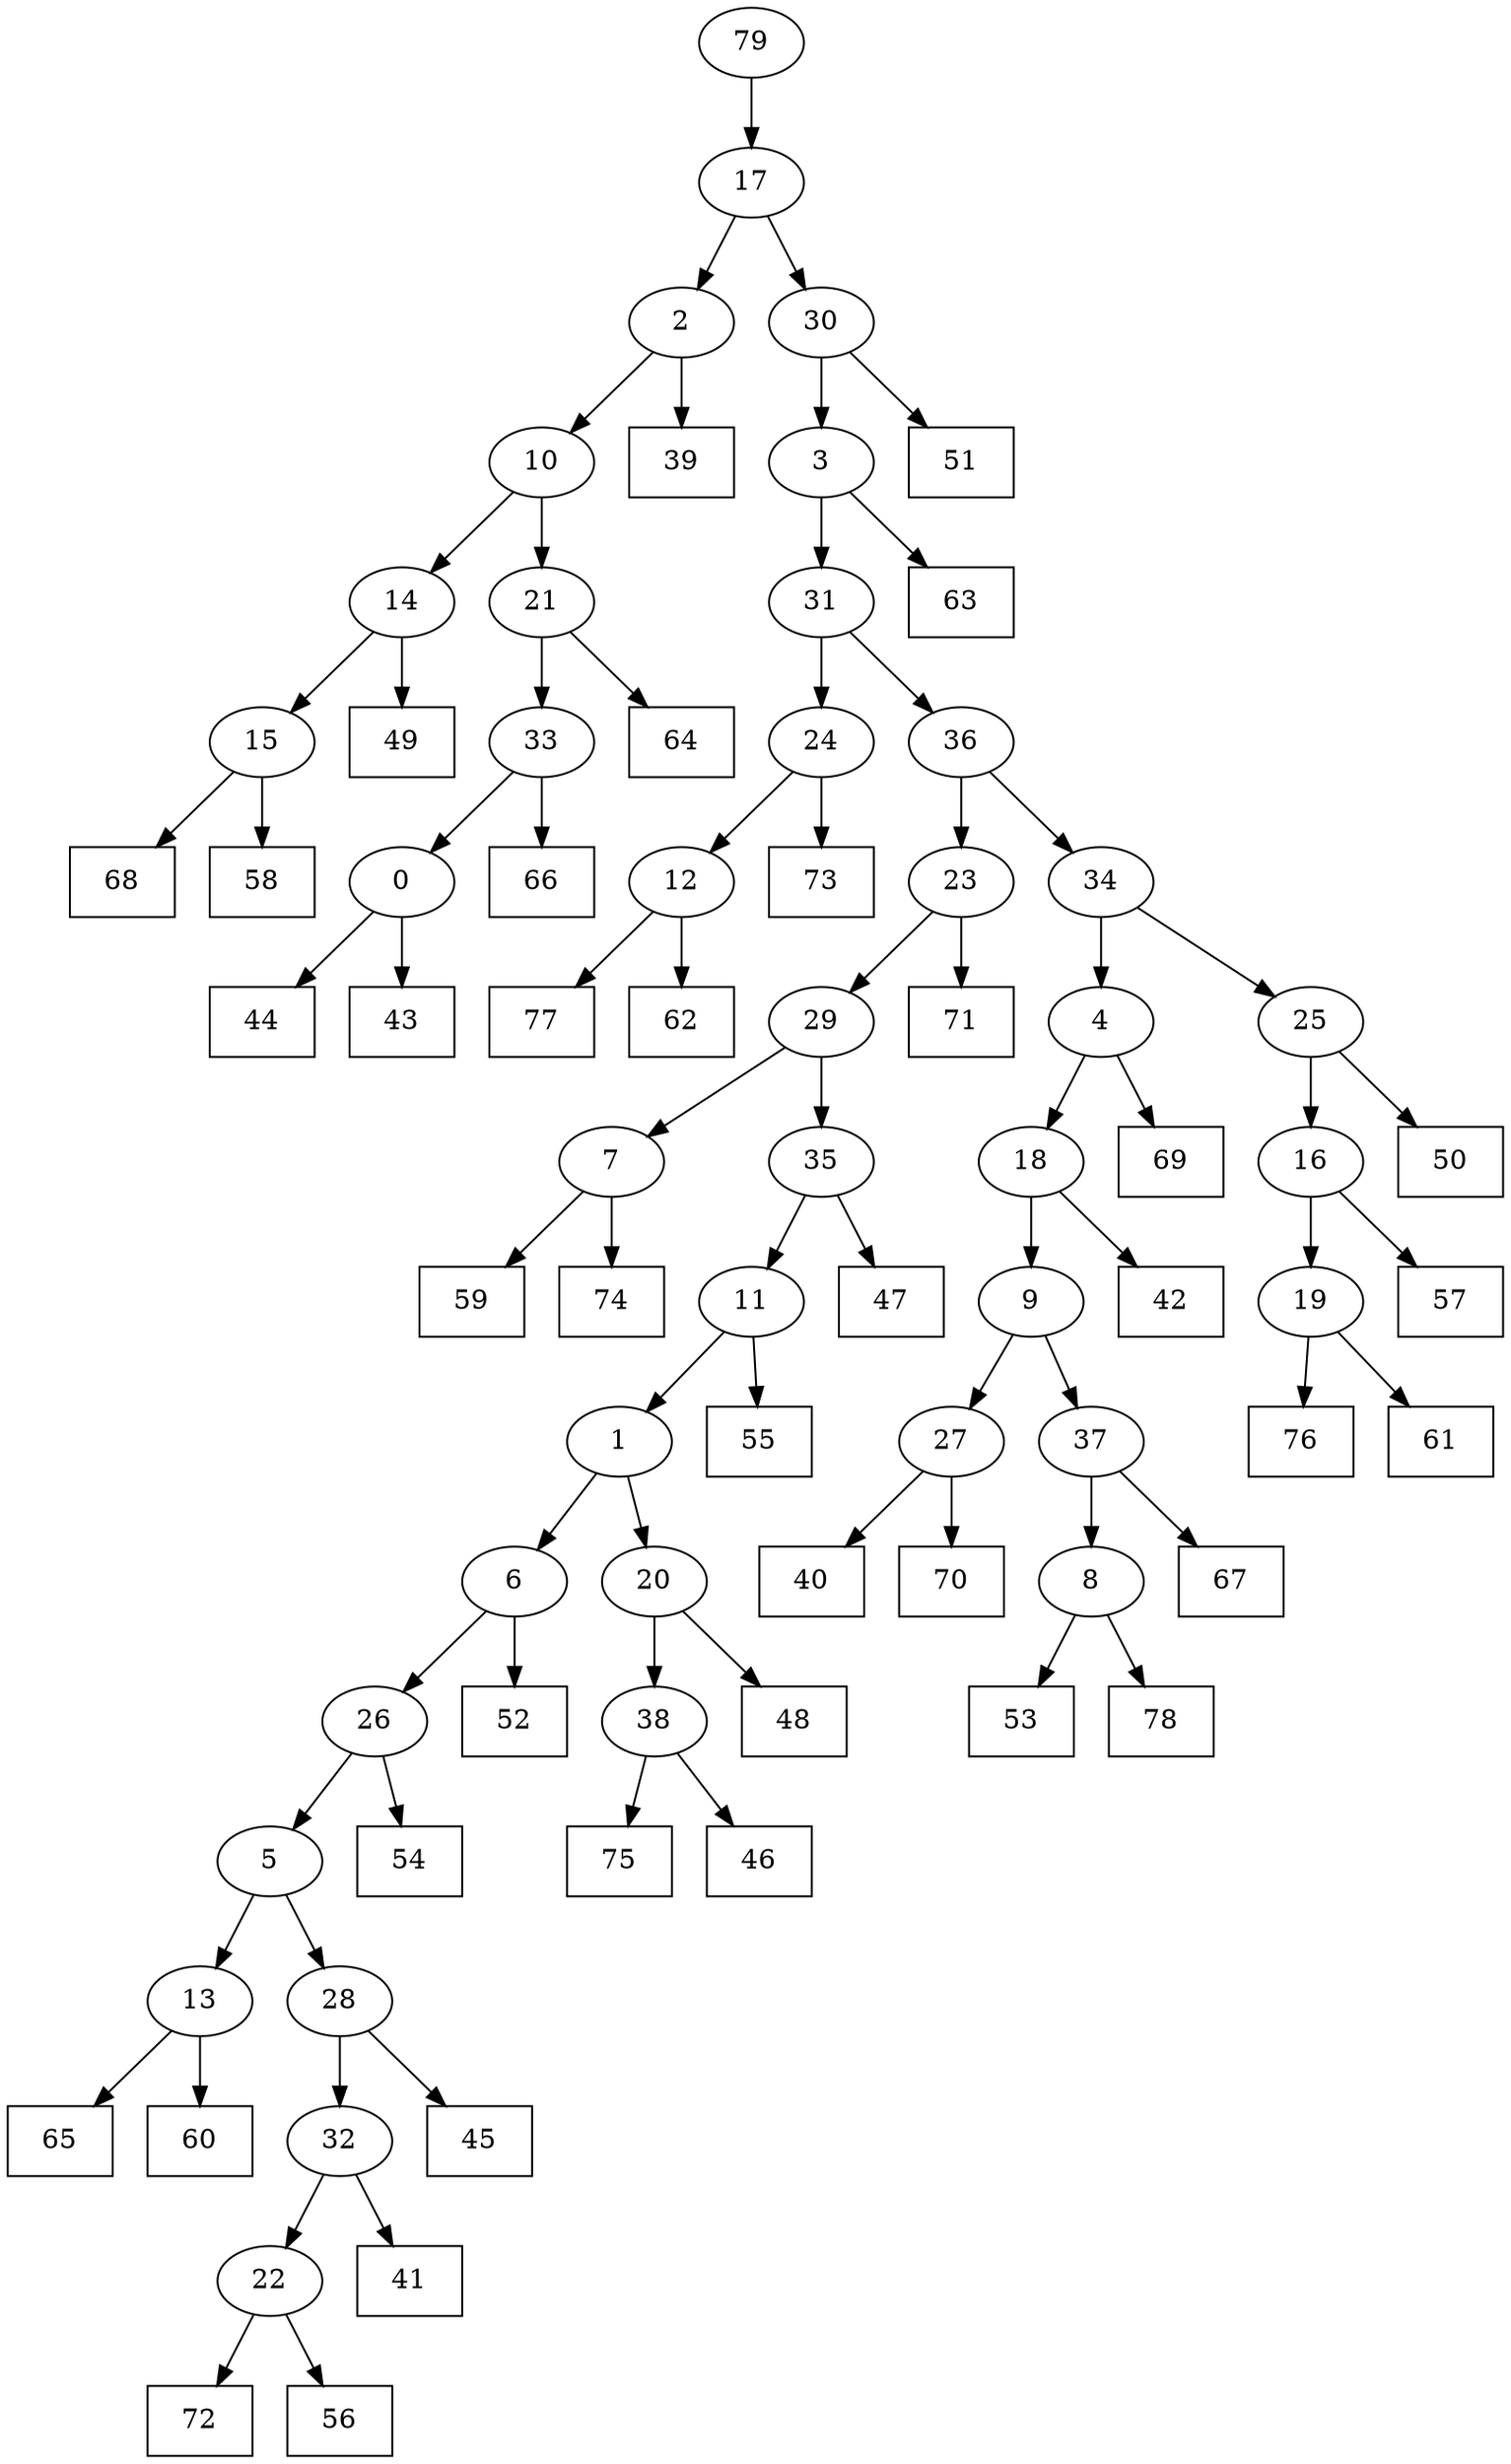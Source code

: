digraph G {
0[label="0"];
1[label="1"];
2[label="2"];
3[label="3"];
4[label="4"];
5[label="5"];
6[label="6"];
7[label="7"];
8[label="8"];
9[label="9"];
10[label="10"];
11[label="11"];
12[label="12"];
13[label="13"];
14[label="14"];
15[label="15"];
16[label="16"];
17[label="17"];
18[label="18"];
19[label="19"];
20[label="20"];
21[label="21"];
22[label="22"];
23[label="23"];
24[label="24"];
25[label="25"];
26[label="26"];
27[label="27"];
28[label="28"];
29[label="29"];
30[label="30"];
31[label="31"];
32[label="32"];
33[label="33"];
34[label="34"];
35[label="35"];
36[label="36"];
37[label="37"];
38[label="38"];
39[shape=box,label="48"];
40[shape=box,label="53"];
41[shape=box,label="71"];
42[shape=box,label="65"];
43[shape=box,label="52"];
44[shape=box,label="76"];
45[shape=box,label="73"];
46[shape=box,label="67"];
47[shape=box,label="45"];
48[shape=box,label="63"];
49[shape=box,label="42"];
50[shape=box,label="72"];
51[shape=box,label="69"];
52[shape=box,label="39"];
53[shape=box,label="59"];
54[shape=box,label="40"];
55[shape=box,label="50"];
56[shape=box,label="44"];
57[shape=box,label="64"];
58[shape=box,label="68"];
59[shape=box,label="43"];
60[shape=box,label="54"];
61[shape=box,label="47"];
62[shape=box,label="56"];
63[shape=box,label="77"];
64[shape=box,label="61"];
65[shape=box,label="58"];
66[shape=box,label="41"];
67[shape=box,label="51"];
68[shape=box,label="70"];
69[shape=box,label="62"];
70[shape=box,label="57"];
71[shape=box,label="78"];
72[shape=box,label="55"];
73[shape=box,label="75"];
74[shape=box,label="49"];
75[shape=box,label="46"];
76[shape=box,label="66"];
77[shape=box,label="60"];
78[shape=box,label="74"];
79[label="79"];
0->56 ;
2->52 ;
6->43 ;
32->66 ;
11->72 ;
13->42 ;
14->74 ;
6->26 ;
34->25 ;
19->64 ;
29->7 ;
25->55 ;
2->10 ;
26->60 ;
1->20 ;
20->38 ;
17->2 ;
24->45 ;
19->44 ;
30->67 ;
8->71 ;
9->37 ;
37->46 ;
10->14 ;
27->68 ;
20->39 ;
30->3 ;
3->48 ;
1->6 ;
35->61 ;
13->77 ;
22->50 ;
25->16 ;
16->70 ;
37->8 ;
8->40 ;
23->41 ;
12->63 ;
28->47 ;
27->54 ;
36->34 ;
23->29 ;
17->30 ;
15->65 ;
38->75 ;
16->19 ;
11->1 ;
0->59 ;
38->73 ;
33->0 ;
32->22 ;
21->33 ;
33->76 ;
22->62 ;
10->21 ;
21->57 ;
7->53 ;
12->69 ;
3->31 ;
7->78 ;
14->15 ;
15->58 ;
31->24 ;
29->35 ;
35->11 ;
18->49 ;
4->51 ;
24->12 ;
34->4 ;
4->18 ;
5->28 ;
18->9 ;
9->27 ;
79->17 ;
26->5 ;
5->13 ;
28->32 ;
31->36 ;
36->23 ;
}

